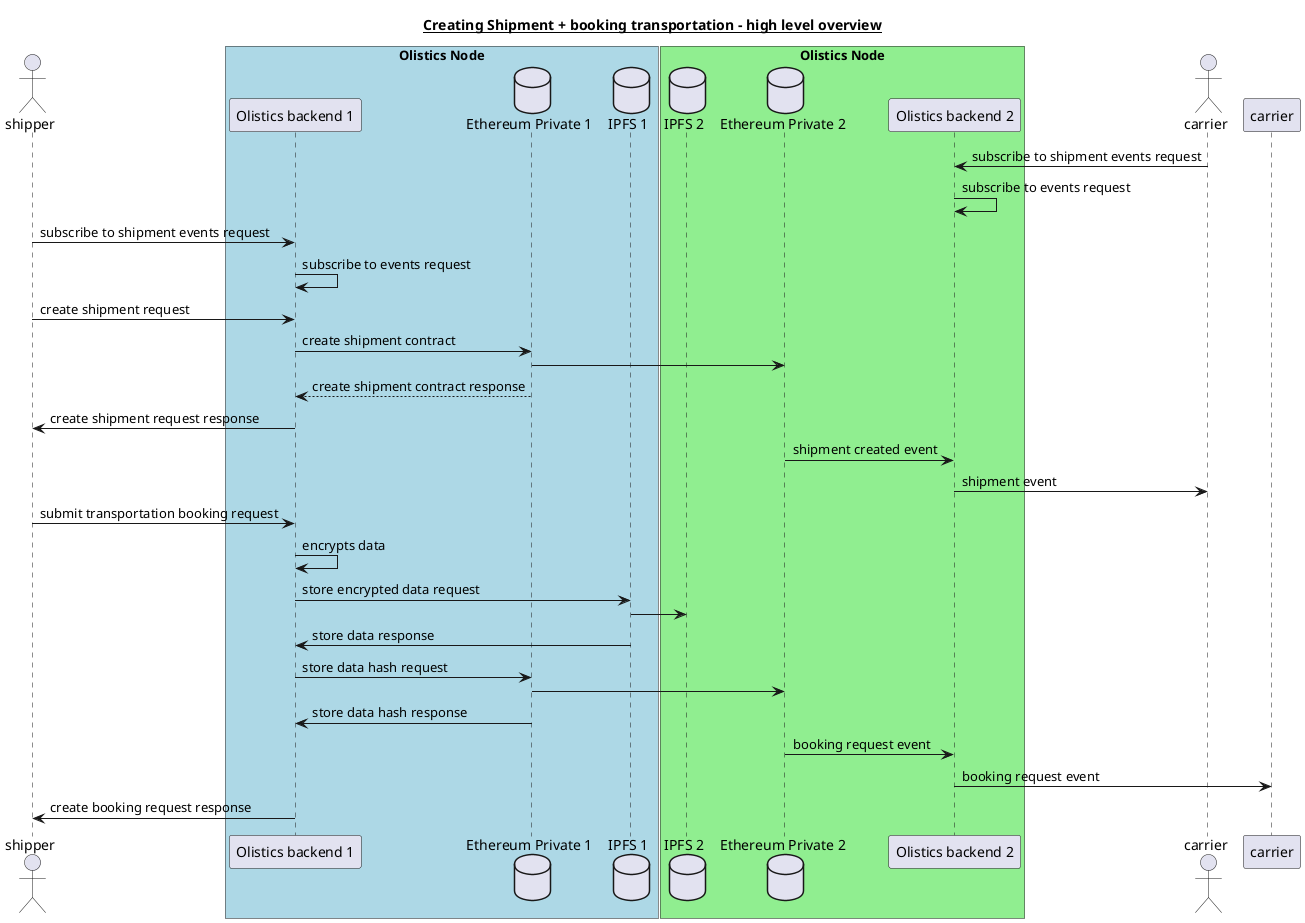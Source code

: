 @startuml
'idea.disableSyntaxCheck

title __Creating Shipment + booking transportation - high level overview__
actor shipper as s
box "Olistics Node" #LightBlue
participant "Olistics backend 1" as on1
database "Ethereum Private 1" as ep1
database "IPFS 1" as ip1
end box
box "Olistics Node" #LightGreen
database "IPFS 2" as ip2
database "Ethereum Private 2" as ep2
participant "Olistics backend 2" as on2
end box
actor carrier as c

'carrier subscribe to events
c -> on2 : subscribe to shipment events request
on2 -> on2 : subscribe to events request

'shipper subscribe to events
s -> on1 : subscribe to shipment events request
on1 -> on1 : subscribe to events request

'shipper creates shipment
s -> on1 : create shipment request
on1 -> ep1 : create shipment contract
ep1 -> ep2
ep1 --> on1 : create shipment contract response
on1 -> s : create shipment request response

'carrier recieves event
ep2 -> on2 : shipment created event
on2 -> c : shipment event

'shipper starts with transportation booking message
s -> on1 : submit transportation booking request
on1 -> on1 : encrypts data
on1 -> ip1 : store encrypted data request
ip1 -> ip2
ip1 -> on1 : store data response
on1 -> ep1 : store data hash request
ep1 -> ep2
ep1 -> on1 : store data hash response
ep2 -> on2 : booking request event
on2 -> carrier : booking request event
on1 -> s : create booking request response




@enduml
